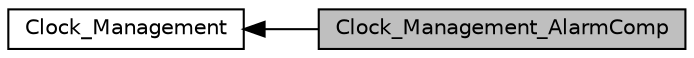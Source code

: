 digraph "Clock_Management_AlarmComp"
{
  edge [fontname="Helvetica",fontsize="10",labelfontname="Helvetica",labelfontsize="10"];
  node [fontname="Helvetica",fontsize="10",shape=record];
  rankdir=LR;
  Node1 [label="Clock_Management",height=0.2,width=0.4,color="black", fillcolor="white", style="filled",URL="$group___clock___management.html"];
  Node0 [label="Clock_Management_AlarmComp",height=0.2,width=0.4,color="black", fillcolor="grey75", style="filled", fontcolor="black"];
  Node1->Node0 [shape=plaintext, dir="back", style="solid"];
}
